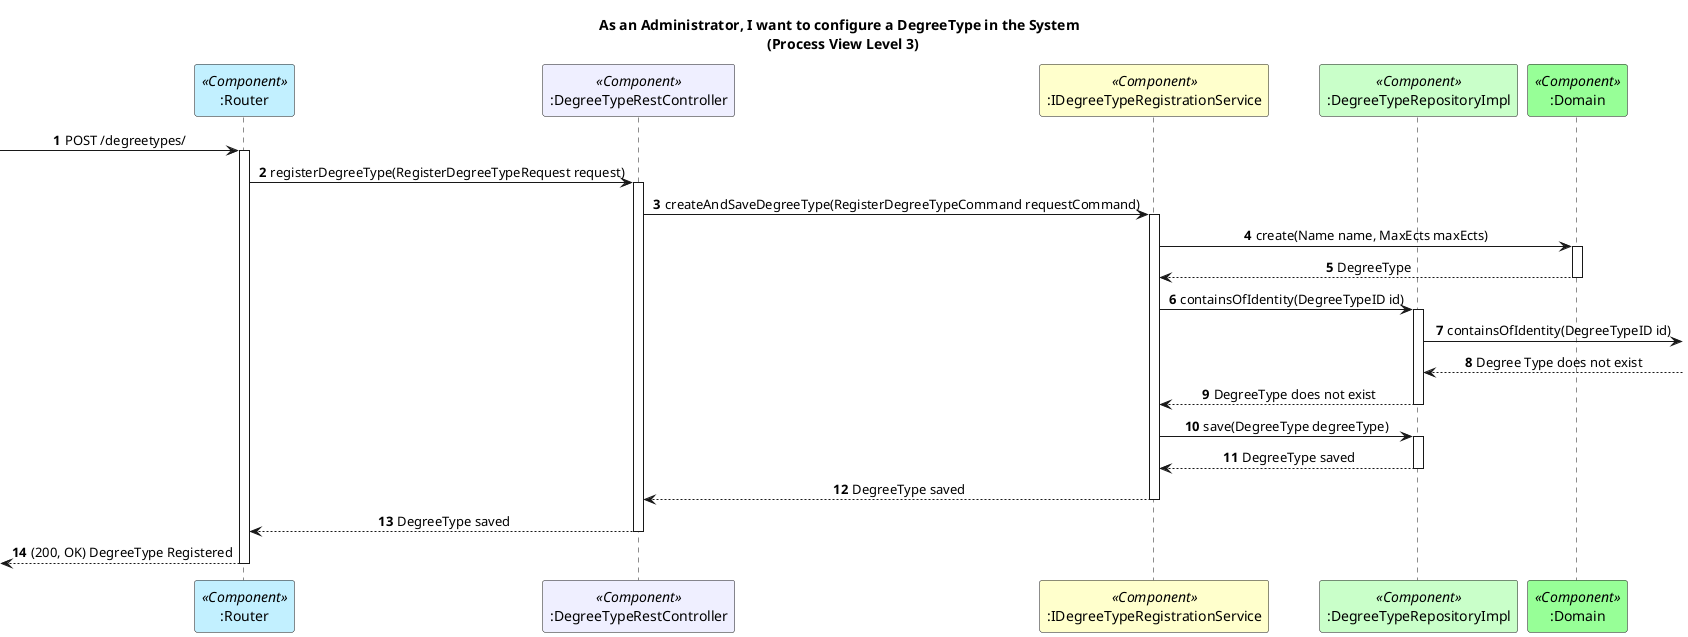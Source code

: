 @startuml

autonumber
title As an Administrator, I want to configure a DegreeType in the System \n (Process View Level 3)

skinparam sequenceMessageAlign center


participant ":Router" as Router <<Component>> #application
participant ":DegreeTypeRestController" as Controller <<Component>> #motivation
participant ":IDegreeTypeRegistrationService" as Service <<Component>> #business
participant ":DegreeTypeRepositoryImpl" as Repo <<Component>> #technology
participant ":Domain" as Domain <<Component>> #physical

-> Router : POST /degreetypes/
activate Router
Router -> Controller : registerDegreeType(RegisterDegreeTypeRequest request)
activate Controller

Controller -> Service : createAndSaveDegreeType(RegisterDegreeTypeCommand requestCommand)
activate Service

Service -> Domain : create(Name name, MaxEcts maxEcts)
activate Domain
Domain --> Service : DegreeType
deactivate Domain

Service -> Repo : containsOfIdentity(DegreeTypeID id)
activate Repo

Repo ->  : containsOfIdentity(DegreeTypeID id)
Repo <--  : Degree Type does not exist

Repo --> Service : DegreeType does not exist
deactivate Repo

Service -> Repo : save(DegreeType degreeType)
activate Repo

Repo --> Service : DegreeType saved
deactivate Repo

Service --> Controller : DegreeType saved
deactivate Service

Controller --> Router : DegreeType saved
deactivate Controller

<-- Router : (200, OK) DegreeType Registered
deactivate Router


@enduml
